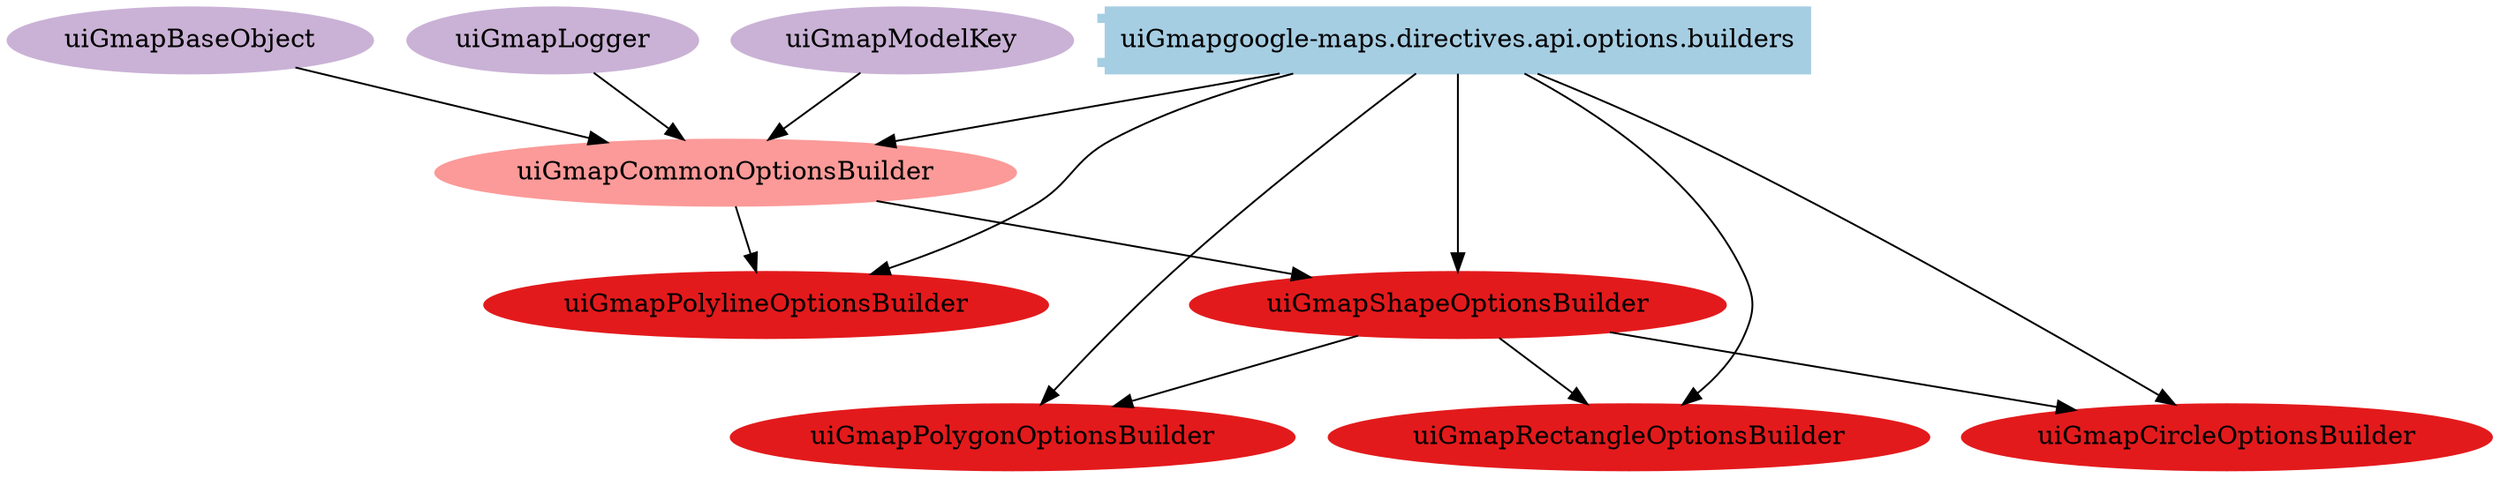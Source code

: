 digraph dependencies {
  node[shape="component",style="filled",colorscheme=paired12]


    node[shape="component"]
    "uiGmapgoogle-maps.directives.api.options.builders"[label="uiGmapgoogle-maps.directives.api.options.builders", color=1]

    


    node[shape="ellipse"]
    


    

    
      "uiGmapCommonOptionsBuilder"[label="uiGmapCommonOptionsBuilder", color=5]
      "uiGmapgoogle-maps.directives.api.options.builders" -> "uiGmapCommonOptionsBuilder"
    

    
      "uiGmapPolylineOptionsBuilder"[label="uiGmapPolylineOptionsBuilder", color=6]
      "uiGmapgoogle-maps.directives.api.options.builders" -> "uiGmapPolylineOptionsBuilder"
    
      "uiGmapShapeOptionsBuilder"[label="uiGmapShapeOptionsBuilder", color=6]
      "uiGmapgoogle-maps.directives.api.options.builders" -> "uiGmapShapeOptionsBuilder"
    
      "uiGmapPolygonOptionsBuilder"[label="uiGmapPolygonOptionsBuilder", color=6]
      "uiGmapgoogle-maps.directives.api.options.builders" -> "uiGmapPolygonOptionsBuilder"
    
      "uiGmapRectangleOptionsBuilder"[label="uiGmapRectangleOptionsBuilder", color=6]
      "uiGmapgoogle-maps.directives.api.options.builders" -> "uiGmapRectangleOptionsBuilder"
    
      "uiGmapCircleOptionsBuilder"[label="uiGmapCircleOptionsBuilder", color=6]
      "uiGmapgoogle-maps.directives.api.options.builders" -> "uiGmapCircleOptionsBuilder"
    

    node[shape="cds"]
    

    









    node[shape="ellipse",style="filled", color=9]
    

    


    

    
      
        "uiGmapBaseObject"[label="uiGmapBaseObject"]
        "uiGmapBaseObject" -> "uiGmapCommonOptionsBuilder"
      
        "uiGmapLogger"[label="uiGmapLogger"]
        "uiGmapLogger" -> "uiGmapCommonOptionsBuilder"
      
        "uiGmapModelKey"[label="uiGmapModelKey"]
        "uiGmapModelKey" -> "uiGmapCommonOptionsBuilder"
      
    

    
      
        "uiGmapCommonOptionsBuilder"[label="uiGmapCommonOptionsBuilder"]
        "uiGmapCommonOptionsBuilder" -> "uiGmapPolylineOptionsBuilder"
      
    
      
        "uiGmapCommonOptionsBuilder"[label="uiGmapCommonOptionsBuilder"]
        "uiGmapCommonOptionsBuilder" -> "uiGmapShapeOptionsBuilder"
      
    
      
        "uiGmapShapeOptionsBuilder"[label="uiGmapShapeOptionsBuilder"]
        "uiGmapShapeOptionsBuilder" -> "uiGmapPolygonOptionsBuilder"
      
    
      
        "uiGmapShapeOptionsBuilder"[label="uiGmapShapeOptionsBuilder"]
        "uiGmapShapeOptionsBuilder" -> "uiGmapRectangleOptionsBuilder"
      
    
      
        "uiGmapShapeOptionsBuilder"[label="uiGmapShapeOptionsBuilder"]
        "uiGmapShapeOptionsBuilder" -> "uiGmapCircleOptionsBuilder"
      
    

    


}
